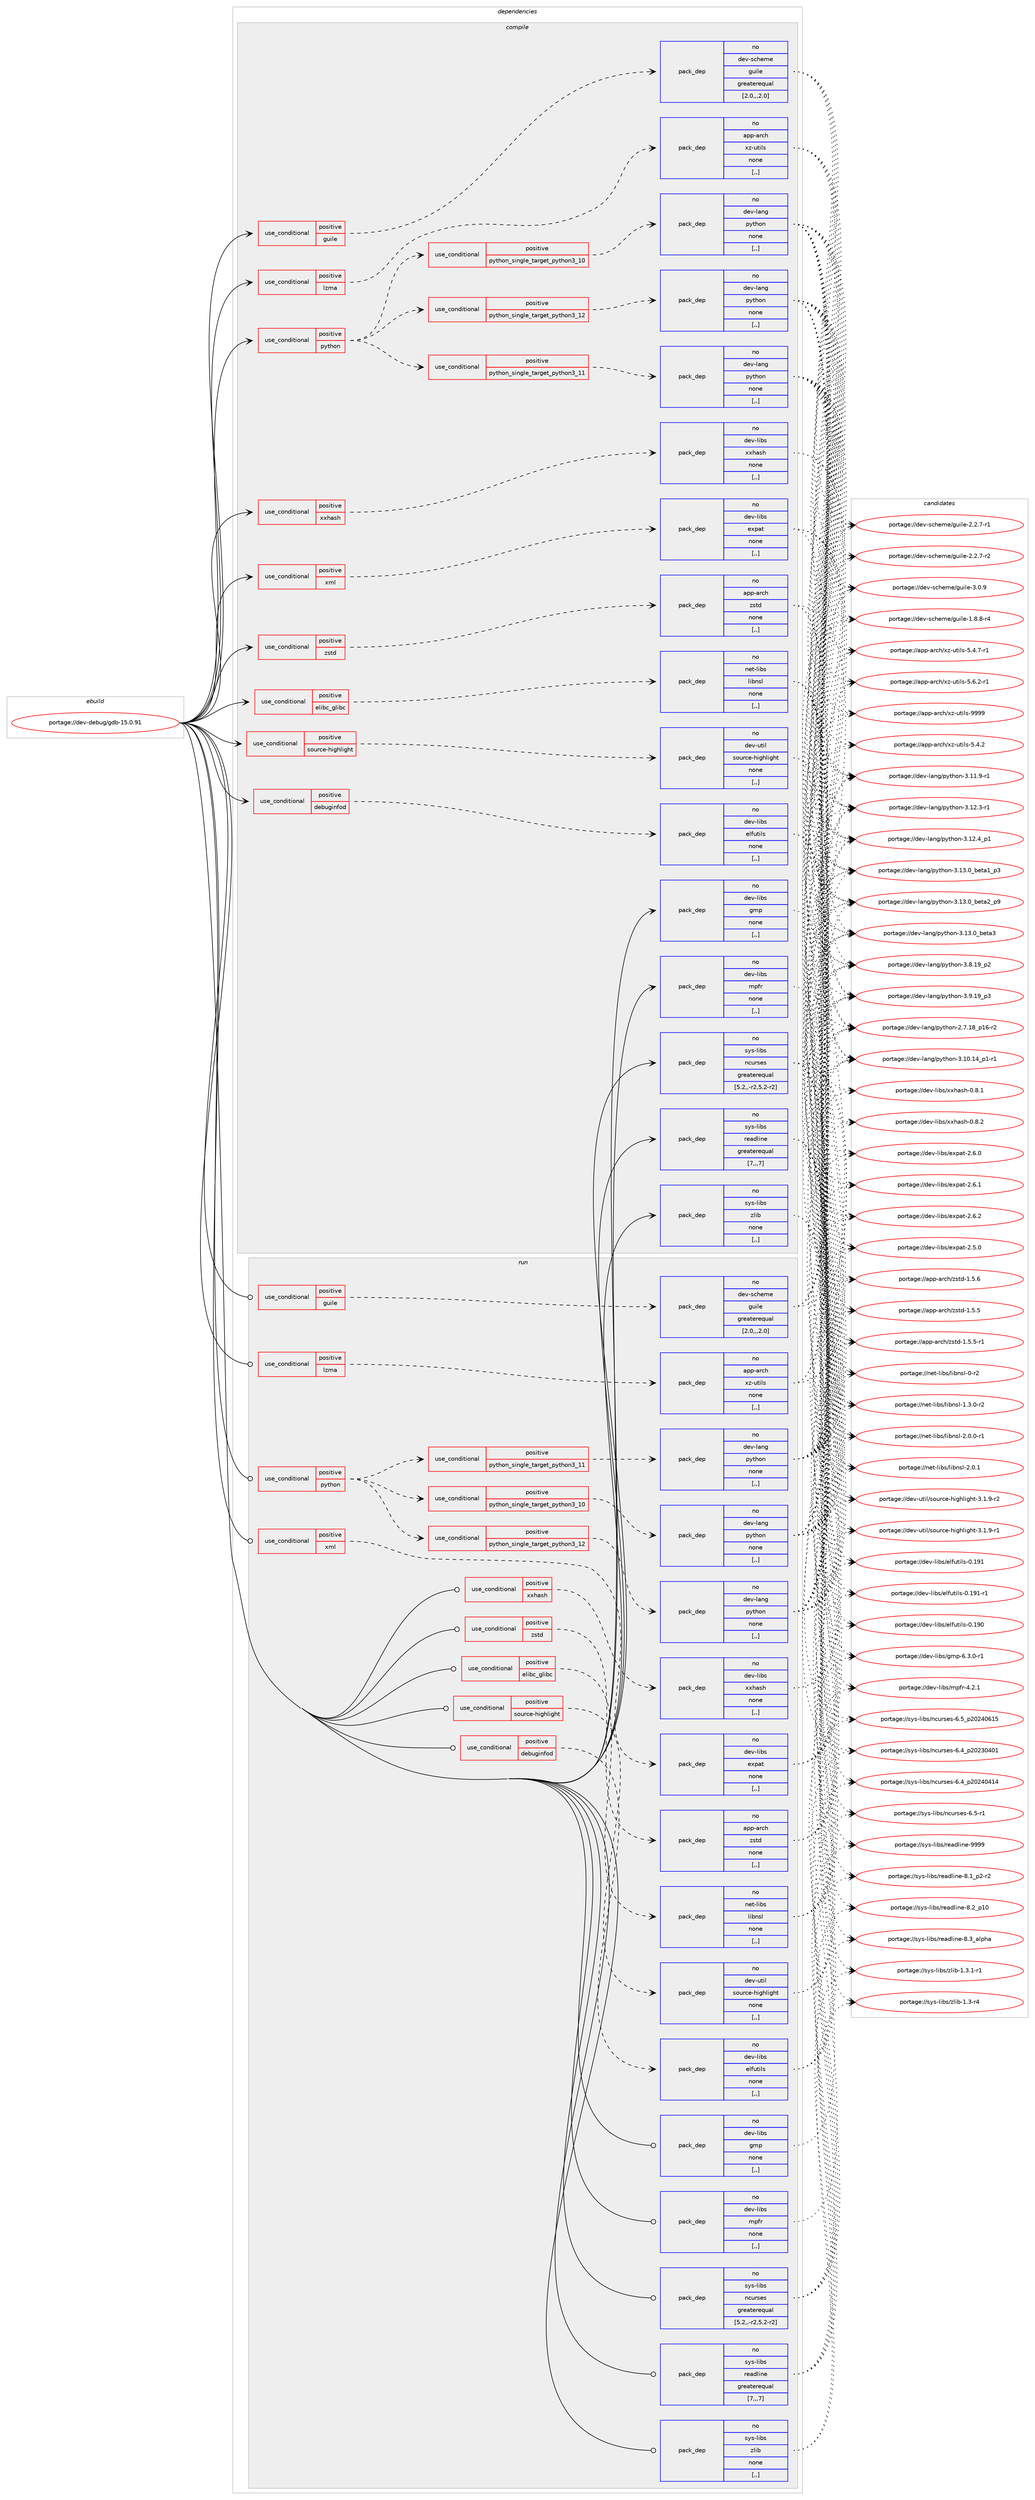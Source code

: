 digraph prolog {

# *************
# Graph options
# *************

newrank=true;
concentrate=true;
compound=true;
graph [rankdir=LR,fontname=Helvetica,fontsize=10,ranksep=1.5];#, ranksep=2.5, nodesep=0.2];
edge  [arrowhead=vee];
node  [fontname=Helvetica,fontsize=10];

# **********
# The ebuild
# **********

subgraph cluster_leftcol {
color=gray;
label=<<i>ebuild</i>>;
id [label="portage://dev-debug/gdb-15.0.91", color=red, width=4, href="../dev-debug/gdb-15.0.91.svg"];
}

# ****************
# The dependencies
# ****************

subgraph cluster_midcol {
color=gray;
label=<<i>dependencies</i>>;
subgraph cluster_compile {
fillcolor="#eeeeee";
style=filled;
label=<<i>compile</i>>;
subgraph cond18471 {
dependency69882 [label=<<TABLE BORDER="0" CELLBORDER="1" CELLSPACING="0" CELLPADDING="4"><TR><TD ROWSPAN="3" CELLPADDING="10">use_conditional</TD></TR><TR><TD>positive</TD></TR><TR><TD>debuginfod</TD></TR></TABLE>>, shape=none, color=red];
subgraph pack50492 {
dependency69883 [label=<<TABLE BORDER="0" CELLBORDER="1" CELLSPACING="0" CELLPADDING="4" WIDTH="220"><TR><TD ROWSPAN="6" CELLPADDING="30">pack_dep</TD></TR><TR><TD WIDTH="110">no</TD></TR><TR><TD>dev-libs</TD></TR><TR><TD>elfutils</TD></TR><TR><TD>none</TD></TR><TR><TD>[,,]</TD></TR></TABLE>>, shape=none, color=blue];
}
dependency69882:e -> dependency69883:w [weight=20,style="dashed",arrowhead="vee"];
}
id:e -> dependency69882:w [weight=20,style="solid",arrowhead="vee"];
subgraph cond18472 {
dependency69884 [label=<<TABLE BORDER="0" CELLBORDER="1" CELLSPACING="0" CELLPADDING="4"><TR><TD ROWSPAN="3" CELLPADDING="10">use_conditional</TD></TR><TR><TD>positive</TD></TR><TR><TD>elibc_glibc</TD></TR></TABLE>>, shape=none, color=red];
subgraph pack50493 {
dependency69885 [label=<<TABLE BORDER="0" CELLBORDER="1" CELLSPACING="0" CELLPADDING="4" WIDTH="220"><TR><TD ROWSPAN="6" CELLPADDING="30">pack_dep</TD></TR><TR><TD WIDTH="110">no</TD></TR><TR><TD>net-libs</TD></TR><TR><TD>libnsl</TD></TR><TR><TD>none</TD></TR><TR><TD>[,,]</TD></TR></TABLE>>, shape=none, color=blue];
}
dependency69884:e -> dependency69885:w [weight=20,style="dashed",arrowhead="vee"];
}
id:e -> dependency69884:w [weight=20,style="solid",arrowhead="vee"];
subgraph cond18473 {
dependency69886 [label=<<TABLE BORDER="0" CELLBORDER="1" CELLSPACING="0" CELLPADDING="4"><TR><TD ROWSPAN="3" CELLPADDING="10">use_conditional</TD></TR><TR><TD>positive</TD></TR><TR><TD>guile</TD></TR></TABLE>>, shape=none, color=red];
subgraph pack50494 {
dependency69887 [label=<<TABLE BORDER="0" CELLBORDER="1" CELLSPACING="0" CELLPADDING="4" WIDTH="220"><TR><TD ROWSPAN="6" CELLPADDING="30">pack_dep</TD></TR><TR><TD WIDTH="110">no</TD></TR><TR><TD>dev-scheme</TD></TR><TR><TD>guile</TD></TR><TR><TD>greaterequal</TD></TR><TR><TD>[2.0,,,2.0]</TD></TR></TABLE>>, shape=none, color=blue];
}
dependency69886:e -> dependency69887:w [weight=20,style="dashed",arrowhead="vee"];
}
id:e -> dependency69886:w [weight=20,style="solid",arrowhead="vee"];
subgraph cond18474 {
dependency69888 [label=<<TABLE BORDER="0" CELLBORDER="1" CELLSPACING="0" CELLPADDING="4"><TR><TD ROWSPAN="3" CELLPADDING="10">use_conditional</TD></TR><TR><TD>positive</TD></TR><TR><TD>lzma</TD></TR></TABLE>>, shape=none, color=red];
subgraph pack50495 {
dependency69889 [label=<<TABLE BORDER="0" CELLBORDER="1" CELLSPACING="0" CELLPADDING="4" WIDTH="220"><TR><TD ROWSPAN="6" CELLPADDING="30">pack_dep</TD></TR><TR><TD WIDTH="110">no</TD></TR><TR><TD>app-arch</TD></TR><TR><TD>xz-utils</TD></TR><TR><TD>none</TD></TR><TR><TD>[,,]</TD></TR></TABLE>>, shape=none, color=blue];
}
dependency69888:e -> dependency69889:w [weight=20,style="dashed",arrowhead="vee"];
}
id:e -> dependency69888:w [weight=20,style="solid",arrowhead="vee"];
subgraph cond18475 {
dependency69890 [label=<<TABLE BORDER="0" CELLBORDER="1" CELLSPACING="0" CELLPADDING="4"><TR><TD ROWSPAN="3" CELLPADDING="10">use_conditional</TD></TR><TR><TD>positive</TD></TR><TR><TD>python</TD></TR></TABLE>>, shape=none, color=red];
subgraph cond18476 {
dependency69891 [label=<<TABLE BORDER="0" CELLBORDER="1" CELLSPACING="0" CELLPADDING="4"><TR><TD ROWSPAN="3" CELLPADDING="10">use_conditional</TD></TR><TR><TD>positive</TD></TR><TR><TD>python_single_target_python3_10</TD></TR></TABLE>>, shape=none, color=red];
subgraph pack50496 {
dependency69892 [label=<<TABLE BORDER="0" CELLBORDER="1" CELLSPACING="0" CELLPADDING="4" WIDTH="220"><TR><TD ROWSPAN="6" CELLPADDING="30">pack_dep</TD></TR><TR><TD WIDTH="110">no</TD></TR><TR><TD>dev-lang</TD></TR><TR><TD>python</TD></TR><TR><TD>none</TD></TR><TR><TD>[,,]</TD></TR></TABLE>>, shape=none, color=blue];
}
dependency69891:e -> dependency69892:w [weight=20,style="dashed",arrowhead="vee"];
}
dependency69890:e -> dependency69891:w [weight=20,style="dashed",arrowhead="vee"];
subgraph cond18477 {
dependency69893 [label=<<TABLE BORDER="0" CELLBORDER="1" CELLSPACING="0" CELLPADDING="4"><TR><TD ROWSPAN="3" CELLPADDING="10">use_conditional</TD></TR><TR><TD>positive</TD></TR><TR><TD>python_single_target_python3_11</TD></TR></TABLE>>, shape=none, color=red];
subgraph pack50497 {
dependency69894 [label=<<TABLE BORDER="0" CELLBORDER="1" CELLSPACING="0" CELLPADDING="4" WIDTH="220"><TR><TD ROWSPAN="6" CELLPADDING="30">pack_dep</TD></TR><TR><TD WIDTH="110">no</TD></TR><TR><TD>dev-lang</TD></TR><TR><TD>python</TD></TR><TR><TD>none</TD></TR><TR><TD>[,,]</TD></TR></TABLE>>, shape=none, color=blue];
}
dependency69893:e -> dependency69894:w [weight=20,style="dashed",arrowhead="vee"];
}
dependency69890:e -> dependency69893:w [weight=20,style="dashed",arrowhead="vee"];
subgraph cond18478 {
dependency69895 [label=<<TABLE BORDER="0" CELLBORDER="1" CELLSPACING="0" CELLPADDING="4"><TR><TD ROWSPAN="3" CELLPADDING="10">use_conditional</TD></TR><TR><TD>positive</TD></TR><TR><TD>python_single_target_python3_12</TD></TR></TABLE>>, shape=none, color=red];
subgraph pack50498 {
dependency69896 [label=<<TABLE BORDER="0" CELLBORDER="1" CELLSPACING="0" CELLPADDING="4" WIDTH="220"><TR><TD ROWSPAN="6" CELLPADDING="30">pack_dep</TD></TR><TR><TD WIDTH="110">no</TD></TR><TR><TD>dev-lang</TD></TR><TR><TD>python</TD></TR><TR><TD>none</TD></TR><TR><TD>[,,]</TD></TR></TABLE>>, shape=none, color=blue];
}
dependency69895:e -> dependency69896:w [weight=20,style="dashed",arrowhead="vee"];
}
dependency69890:e -> dependency69895:w [weight=20,style="dashed",arrowhead="vee"];
}
id:e -> dependency69890:w [weight=20,style="solid",arrowhead="vee"];
subgraph cond18479 {
dependency69897 [label=<<TABLE BORDER="0" CELLBORDER="1" CELLSPACING="0" CELLPADDING="4"><TR><TD ROWSPAN="3" CELLPADDING="10">use_conditional</TD></TR><TR><TD>positive</TD></TR><TR><TD>source-highlight</TD></TR></TABLE>>, shape=none, color=red];
subgraph pack50499 {
dependency69898 [label=<<TABLE BORDER="0" CELLBORDER="1" CELLSPACING="0" CELLPADDING="4" WIDTH="220"><TR><TD ROWSPAN="6" CELLPADDING="30">pack_dep</TD></TR><TR><TD WIDTH="110">no</TD></TR><TR><TD>dev-util</TD></TR><TR><TD>source-highlight</TD></TR><TR><TD>none</TD></TR><TR><TD>[,,]</TD></TR></TABLE>>, shape=none, color=blue];
}
dependency69897:e -> dependency69898:w [weight=20,style="dashed",arrowhead="vee"];
}
id:e -> dependency69897:w [weight=20,style="solid",arrowhead="vee"];
subgraph cond18480 {
dependency69899 [label=<<TABLE BORDER="0" CELLBORDER="1" CELLSPACING="0" CELLPADDING="4"><TR><TD ROWSPAN="3" CELLPADDING="10">use_conditional</TD></TR><TR><TD>positive</TD></TR><TR><TD>xml</TD></TR></TABLE>>, shape=none, color=red];
subgraph pack50500 {
dependency69900 [label=<<TABLE BORDER="0" CELLBORDER="1" CELLSPACING="0" CELLPADDING="4" WIDTH="220"><TR><TD ROWSPAN="6" CELLPADDING="30">pack_dep</TD></TR><TR><TD WIDTH="110">no</TD></TR><TR><TD>dev-libs</TD></TR><TR><TD>expat</TD></TR><TR><TD>none</TD></TR><TR><TD>[,,]</TD></TR></TABLE>>, shape=none, color=blue];
}
dependency69899:e -> dependency69900:w [weight=20,style="dashed",arrowhead="vee"];
}
id:e -> dependency69899:w [weight=20,style="solid",arrowhead="vee"];
subgraph cond18481 {
dependency69901 [label=<<TABLE BORDER="0" CELLBORDER="1" CELLSPACING="0" CELLPADDING="4"><TR><TD ROWSPAN="3" CELLPADDING="10">use_conditional</TD></TR><TR><TD>positive</TD></TR><TR><TD>xxhash</TD></TR></TABLE>>, shape=none, color=red];
subgraph pack50501 {
dependency69902 [label=<<TABLE BORDER="0" CELLBORDER="1" CELLSPACING="0" CELLPADDING="4" WIDTH="220"><TR><TD ROWSPAN="6" CELLPADDING="30">pack_dep</TD></TR><TR><TD WIDTH="110">no</TD></TR><TR><TD>dev-libs</TD></TR><TR><TD>xxhash</TD></TR><TR><TD>none</TD></TR><TR><TD>[,,]</TD></TR></TABLE>>, shape=none, color=blue];
}
dependency69901:e -> dependency69902:w [weight=20,style="dashed",arrowhead="vee"];
}
id:e -> dependency69901:w [weight=20,style="solid",arrowhead="vee"];
subgraph cond18482 {
dependency69903 [label=<<TABLE BORDER="0" CELLBORDER="1" CELLSPACING="0" CELLPADDING="4"><TR><TD ROWSPAN="3" CELLPADDING="10">use_conditional</TD></TR><TR><TD>positive</TD></TR><TR><TD>zstd</TD></TR></TABLE>>, shape=none, color=red];
subgraph pack50502 {
dependency69904 [label=<<TABLE BORDER="0" CELLBORDER="1" CELLSPACING="0" CELLPADDING="4" WIDTH="220"><TR><TD ROWSPAN="6" CELLPADDING="30">pack_dep</TD></TR><TR><TD WIDTH="110">no</TD></TR><TR><TD>app-arch</TD></TR><TR><TD>zstd</TD></TR><TR><TD>none</TD></TR><TR><TD>[,,]</TD></TR></TABLE>>, shape=none, color=blue];
}
dependency69903:e -> dependency69904:w [weight=20,style="dashed",arrowhead="vee"];
}
id:e -> dependency69903:w [weight=20,style="solid",arrowhead="vee"];
subgraph pack50503 {
dependency69905 [label=<<TABLE BORDER="0" CELLBORDER="1" CELLSPACING="0" CELLPADDING="4" WIDTH="220"><TR><TD ROWSPAN="6" CELLPADDING="30">pack_dep</TD></TR><TR><TD WIDTH="110">no</TD></TR><TR><TD>dev-libs</TD></TR><TR><TD>gmp</TD></TR><TR><TD>none</TD></TR><TR><TD>[,,]</TD></TR></TABLE>>, shape=none, color=blue];
}
id:e -> dependency69905:w [weight=20,style="solid",arrowhead="vee"];
subgraph pack50504 {
dependency69906 [label=<<TABLE BORDER="0" CELLBORDER="1" CELLSPACING="0" CELLPADDING="4" WIDTH="220"><TR><TD ROWSPAN="6" CELLPADDING="30">pack_dep</TD></TR><TR><TD WIDTH="110">no</TD></TR><TR><TD>dev-libs</TD></TR><TR><TD>mpfr</TD></TR><TR><TD>none</TD></TR><TR><TD>[,,]</TD></TR></TABLE>>, shape=none, color=blue];
}
id:e -> dependency69906:w [weight=20,style="solid",arrowhead="vee"];
subgraph pack50505 {
dependency69907 [label=<<TABLE BORDER="0" CELLBORDER="1" CELLSPACING="0" CELLPADDING="4" WIDTH="220"><TR><TD ROWSPAN="6" CELLPADDING="30">pack_dep</TD></TR><TR><TD WIDTH="110">no</TD></TR><TR><TD>sys-libs</TD></TR><TR><TD>ncurses</TD></TR><TR><TD>greaterequal</TD></TR><TR><TD>[5.2,,-r2,5.2-r2]</TD></TR></TABLE>>, shape=none, color=blue];
}
id:e -> dependency69907:w [weight=20,style="solid",arrowhead="vee"];
subgraph pack50506 {
dependency69908 [label=<<TABLE BORDER="0" CELLBORDER="1" CELLSPACING="0" CELLPADDING="4" WIDTH="220"><TR><TD ROWSPAN="6" CELLPADDING="30">pack_dep</TD></TR><TR><TD WIDTH="110">no</TD></TR><TR><TD>sys-libs</TD></TR><TR><TD>readline</TD></TR><TR><TD>greaterequal</TD></TR><TR><TD>[7,,,7]</TD></TR></TABLE>>, shape=none, color=blue];
}
id:e -> dependency69908:w [weight=20,style="solid",arrowhead="vee"];
subgraph pack50507 {
dependency69909 [label=<<TABLE BORDER="0" CELLBORDER="1" CELLSPACING="0" CELLPADDING="4" WIDTH="220"><TR><TD ROWSPAN="6" CELLPADDING="30">pack_dep</TD></TR><TR><TD WIDTH="110">no</TD></TR><TR><TD>sys-libs</TD></TR><TR><TD>zlib</TD></TR><TR><TD>none</TD></TR><TR><TD>[,,]</TD></TR></TABLE>>, shape=none, color=blue];
}
id:e -> dependency69909:w [weight=20,style="solid",arrowhead="vee"];
}
subgraph cluster_compileandrun {
fillcolor="#eeeeee";
style=filled;
label=<<i>compile and run</i>>;
}
subgraph cluster_run {
fillcolor="#eeeeee";
style=filled;
label=<<i>run</i>>;
subgraph cond18483 {
dependency69910 [label=<<TABLE BORDER="0" CELLBORDER="1" CELLSPACING="0" CELLPADDING="4"><TR><TD ROWSPAN="3" CELLPADDING="10">use_conditional</TD></TR><TR><TD>positive</TD></TR><TR><TD>debuginfod</TD></TR></TABLE>>, shape=none, color=red];
subgraph pack50508 {
dependency69911 [label=<<TABLE BORDER="0" CELLBORDER="1" CELLSPACING="0" CELLPADDING="4" WIDTH="220"><TR><TD ROWSPAN="6" CELLPADDING="30">pack_dep</TD></TR><TR><TD WIDTH="110">no</TD></TR><TR><TD>dev-libs</TD></TR><TR><TD>elfutils</TD></TR><TR><TD>none</TD></TR><TR><TD>[,,]</TD></TR></TABLE>>, shape=none, color=blue];
}
dependency69910:e -> dependency69911:w [weight=20,style="dashed",arrowhead="vee"];
}
id:e -> dependency69910:w [weight=20,style="solid",arrowhead="odot"];
subgraph cond18484 {
dependency69912 [label=<<TABLE BORDER="0" CELLBORDER="1" CELLSPACING="0" CELLPADDING="4"><TR><TD ROWSPAN="3" CELLPADDING="10">use_conditional</TD></TR><TR><TD>positive</TD></TR><TR><TD>elibc_glibc</TD></TR></TABLE>>, shape=none, color=red];
subgraph pack50509 {
dependency69913 [label=<<TABLE BORDER="0" CELLBORDER="1" CELLSPACING="0" CELLPADDING="4" WIDTH="220"><TR><TD ROWSPAN="6" CELLPADDING="30">pack_dep</TD></TR><TR><TD WIDTH="110">no</TD></TR><TR><TD>net-libs</TD></TR><TR><TD>libnsl</TD></TR><TR><TD>none</TD></TR><TR><TD>[,,]</TD></TR></TABLE>>, shape=none, color=blue];
}
dependency69912:e -> dependency69913:w [weight=20,style="dashed",arrowhead="vee"];
}
id:e -> dependency69912:w [weight=20,style="solid",arrowhead="odot"];
subgraph cond18485 {
dependency69914 [label=<<TABLE BORDER="0" CELLBORDER="1" CELLSPACING="0" CELLPADDING="4"><TR><TD ROWSPAN="3" CELLPADDING="10">use_conditional</TD></TR><TR><TD>positive</TD></TR><TR><TD>guile</TD></TR></TABLE>>, shape=none, color=red];
subgraph pack50510 {
dependency69915 [label=<<TABLE BORDER="0" CELLBORDER="1" CELLSPACING="0" CELLPADDING="4" WIDTH="220"><TR><TD ROWSPAN="6" CELLPADDING="30">pack_dep</TD></TR><TR><TD WIDTH="110">no</TD></TR><TR><TD>dev-scheme</TD></TR><TR><TD>guile</TD></TR><TR><TD>greaterequal</TD></TR><TR><TD>[2.0,,,2.0]</TD></TR></TABLE>>, shape=none, color=blue];
}
dependency69914:e -> dependency69915:w [weight=20,style="dashed",arrowhead="vee"];
}
id:e -> dependency69914:w [weight=20,style="solid",arrowhead="odot"];
subgraph cond18486 {
dependency69916 [label=<<TABLE BORDER="0" CELLBORDER="1" CELLSPACING="0" CELLPADDING="4"><TR><TD ROWSPAN="3" CELLPADDING="10">use_conditional</TD></TR><TR><TD>positive</TD></TR><TR><TD>lzma</TD></TR></TABLE>>, shape=none, color=red];
subgraph pack50511 {
dependency69917 [label=<<TABLE BORDER="0" CELLBORDER="1" CELLSPACING="0" CELLPADDING="4" WIDTH="220"><TR><TD ROWSPAN="6" CELLPADDING="30">pack_dep</TD></TR><TR><TD WIDTH="110">no</TD></TR><TR><TD>app-arch</TD></TR><TR><TD>xz-utils</TD></TR><TR><TD>none</TD></TR><TR><TD>[,,]</TD></TR></TABLE>>, shape=none, color=blue];
}
dependency69916:e -> dependency69917:w [weight=20,style="dashed",arrowhead="vee"];
}
id:e -> dependency69916:w [weight=20,style="solid",arrowhead="odot"];
subgraph cond18487 {
dependency69918 [label=<<TABLE BORDER="0" CELLBORDER="1" CELLSPACING="0" CELLPADDING="4"><TR><TD ROWSPAN="3" CELLPADDING="10">use_conditional</TD></TR><TR><TD>positive</TD></TR><TR><TD>python</TD></TR></TABLE>>, shape=none, color=red];
subgraph cond18488 {
dependency69919 [label=<<TABLE BORDER="0" CELLBORDER="1" CELLSPACING="0" CELLPADDING="4"><TR><TD ROWSPAN="3" CELLPADDING="10">use_conditional</TD></TR><TR><TD>positive</TD></TR><TR><TD>python_single_target_python3_10</TD></TR></TABLE>>, shape=none, color=red];
subgraph pack50512 {
dependency69920 [label=<<TABLE BORDER="0" CELLBORDER="1" CELLSPACING="0" CELLPADDING="4" WIDTH="220"><TR><TD ROWSPAN="6" CELLPADDING="30">pack_dep</TD></TR><TR><TD WIDTH="110">no</TD></TR><TR><TD>dev-lang</TD></TR><TR><TD>python</TD></TR><TR><TD>none</TD></TR><TR><TD>[,,]</TD></TR></TABLE>>, shape=none, color=blue];
}
dependency69919:e -> dependency69920:w [weight=20,style="dashed",arrowhead="vee"];
}
dependency69918:e -> dependency69919:w [weight=20,style="dashed",arrowhead="vee"];
subgraph cond18489 {
dependency69921 [label=<<TABLE BORDER="0" CELLBORDER="1" CELLSPACING="0" CELLPADDING="4"><TR><TD ROWSPAN="3" CELLPADDING="10">use_conditional</TD></TR><TR><TD>positive</TD></TR><TR><TD>python_single_target_python3_11</TD></TR></TABLE>>, shape=none, color=red];
subgraph pack50513 {
dependency69922 [label=<<TABLE BORDER="0" CELLBORDER="1" CELLSPACING="0" CELLPADDING="4" WIDTH="220"><TR><TD ROWSPAN="6" CELLPADDING="30">pack_dep</TD></TR><TR><TD WIDTH="110">no</TD></TR><TR><TD>dev-lang</TD></TR><TR><TD>python</TD></TR><TR><TD>none</TD></TR><TR><TD>[,,]</TD></TR></TABLE>>, shape=none, color=blue];
}
dependency69921:e -> dependency69922:w [weight=20,style="dashed",arrowhead="vee"];
}
dependency69918:e -> dependency69921:w [weight=20,style="dashed",arrowhead="vee"];
subgraph cond18490 {
dependency69923 [label=<<TABLE BORDER="0" CELLBORDER="1" CELLSPACING="0" CELLPADDING="4"><TR><TD ROWSPAN="3" CELLPADDING="10">use_conditional</TD></TR><TR><TD>positive</TD></TR><TR><TD>python_single_target_python3_12</TD></TR></TABLE>>, shape=none, color=red];
subgraph pack50514 {
dependency69924 [label=<<TABLE BORDER="0" CELLBORDER="1" CELLSPACING="0" CELLPADDING="4" WIDTH="220"><TR><TD ROWSPAN="6" CELLPADDING="30">pack_dep</TD></TR><TR><TD WIDTH="110">no</TD></TR><TR><TD>dev-lang</TD></TR><TR><TD>python</TD></TR><TR><TD>none</TD></TR><TR><TD>[,,]</TD></TR></TABLE>>, shape=none, color=blue];
}
dependency69923:e -> dependency69924:w [weight=20,style="dashed",arrowhead="vee"];
}
dependency69918:e -> dependency69923:w [weight=20,style="dashed",arrowhead="vee"];
}
id:e -> dependency69918:w [weight=20,style="solid",arrowhead="odot"];
subgraph cond18491 {
dependency69925 [label=<<TABLE BORDER="0" CELLBORDER="1" CELLSPACING="0" CELLPADDING="4"><TR><TD ROWSPAN="3" CELLPADDING="10">use_conditional</TD></TR><TR><TD>positive</TD></TR><TR><TD>source-highlight</TD></TR></TABLE>>, shape=none, color=red];
subgraph pack50515 {
dependency69926 [label=<<TABLE BORDER="0" CELLBORDER="1" CELLSPACING="0" CELLPADDING="4" WIDTH="220"><TR><TD ROWSPAN="6" CELLPADDING="30">pack_dep</TD></TR><TR><TD WIDTH="110">no</TD></TR><TR><TD>dev-util</TD></TR><TR><TD>source-highlight</TD></TR><TR><TD>none</TD></TR><TR><TD>[,,]</TD></TR></TABLE>>, shape=none, color=blue];
}
dependency69925:e -> dependency69926:w [weight=20,style="dashed",arrowhead="vee"];
}
id:e -> dependency69925:w [weight=20,style="solid",arrowhead="odot"];
subgraph cond18492 {
dependency69927 [label=<<TABLE BORDER="0" CELLBORDER="1" CELLSPACING="0" CELLPADDING="4"><TR><TD ROWSPAN="3" CELLPADDING="10">use_conditional</TD></TR><TR><TD>positive</TD></TR><TR><TD>xml</TD></TR></TABLE>>, shape=none, color=red];
subgraph pack50516 {
dependency69928 [label=<<TABLE BORDER="0" CELLBORDER="1" CELLSPACING="0" CELLPADDING="4" WIDTH="220"><TR><TD ROWSPAN="6" CELLPADDING="30">pack_dep</TD></TR><TR><TD WIDTH="110">no</TD></TR><TR><TD>dev-libs</TD></TR><TR><TD>expat</TD></TR><TR><TD>none</TD></TR><TR><TD>[,,]</TD></TR></TABLE>>, shape=none, color=blue];
}
dependency69927:e -> dependency69928:w [weight=20,style="dashed",arrowhead="vee"];
}
id:e -> dependency69927:w [weight=20,style="solid",arrowhead="odot"];
subgraph cond18493 {
dependency69929 [label=<<TABLE BORDER="0" CELLBORDER="1" CELLSPACING="0" CELLPADDING="4"><TR><TD ROWSPAN="3" CELLPADDING="10">use_conditional</TD></TR><TR><TD>positive</TD></TR><TR><TD>xxhash</TD></TR></TABLE>>, shape=none, color=red];
subgraph pack50517 {
dependency69930 [label=<<TABLE BORDER="0" CELLBORDER="1" CELLSPACING="0" CELLPADDING="4" WIDTH="220"><TR><TD ROWSPAN="6" CELLPADDING="30">pack_dep</TD></TR><TR><TD WIDTH="110">no</TD></TR><TR><TD>dev-libs</TD></TR><TR><TD>xxhash</TD></TR><TR><TD>none</TD></TR><TR><TD>[,,]</TD></TR></TABLE>>, shape=none, color=blue];
}
dependency69929:e -> dependency69930:w [weight=20,style="dashed",arrowhead="vee"];
}
id:e -> dependency69929:w [weight=20,style="solid",arrowhead="odot"];
subgraph cond18494 {
dependency69931 [label=<<TABLE BORDER="0" CELLBORDER="1" CELLSPACING="0" CELLPADDING="4"><TR><TD ROWSPAN="3" CELLPADDING="10">use_conditional</TD></TR><TR><TD>positive</TD></TR><TR><TD>zstd</TD></TR></TABLE>>, shape=none, color=red];
subgraph pack50518 {
dependency69932 [label=<<TABLE BORDER="0" CELLBORDER="1" CELLSPACING="0" CELLPADDING="4" WIDTH="220"><TR><TD ROWSPAN="6" CELLPADDING="30">pack_dep</TD></TR><TR><TD WIDTH="110">no</TD></TR><TR><TD>app-arch</TD></TR><TR><TD>zstd</TD></TR><TR><TD>none</TD></TR><TR><TD>[,,]</TD></TR></TABLE>>, shape=none, color=blue];
}
dependency69931:e -> dependency69932:w [weight=20,style="dashed",arrowhead="vee"];
}
id:e -> dependency69931:w [weight=20,style="solid",arrowhead="odot"];
subgraph pack50519 {
dependency69933 [label=<<TABLE BORDER="0" CELLBORDER="1" CELLSPACING="0" CELLPADDING="4" WIDTH="220"><TR><TD ROWSPAN="6" CELLPADDING="30">pack_dep</TD></TR><TR><TD WIDTH="110">no</TD></TR><TR><TD>dev-libs</TD></TR><TR><TD>gmp</TD></TR><TR><TD>none</TD></TR><TR><TD>[,,]</TD></TR></TABLE>>, shape=none, color=blue];
}
id:e -> dependency69933:w [weight=20,style="solid",arrowhead="odot"];
subgraph pack50520 {
dependency69934 [label=<<TABLE BORDER="0" CELLBORDER="1" CELLSPACING="0" CELLPADDING="4" WIDTH="220"><TR><TD ROWSPAN="6" CELLPADDING="30">pack_dep</TD></TR><TR><TD WIDTH="110">no</TD></TR><TR><TD>dev-libs</TD></TR><TR><TD>mpfr</TD></TR><TR><TD>none</TD></TR><TR><TD>[,,]</TD></TR></TABLE>>, shape=none, color=blue];
}
id:e -> dependency69934:w [weight=20,style="solid",arrowhead="odot"];
subgraph pack50521 {
dependency69935 [label=<<TABLE BORDER="0" CELLBORDER="1" CELLSPACING="0" CELLPADDING="4" WIDTH="220"><TR><TD ROWSPAN="6" CELLPADDING="30">pack_dep</TD></TR><TR><TD WIDTH="110">no</TD></TR><TR><TD>sys-libs</TD></TR><TR><TD>ncurses</TD></TR><TR><TD>greaterequal</TD></TR><TR><TD>[5.2,,-r2,5.2-r2]</TD></TR></TABLE>>, shape=none, color=blue];
}
id:e -> dependency69935:w [weight=20,style="solid",arrowhead="odot"];
subgraph pack50522 {
dependency69936 [label=<<TABLE BORDER="0" CELLBORDER="1" CELLSPACING="0" CELLPADDING="4" WIDTH="220"><TR><TD ROWSPAN="6" CELLPADDING="30">pack_dep</TD></TR><TR><TD WIDTH="110">no</TD></TR><TR><TD>sys-libs</TD></TR><TR><TD>readline</TD></TR><TR><TD>greaterequal</TD></TR><TR><TD>[7,,,7]</TD></TR></TABLE>>, shape=none, color=blue];
}
id:e -> dependency69936:w [weight=20,style="solid",arrowhead="odot"];
subgraph pack50523 {
dependency69937 [label=<<TABLE BORDER="0" CELLBORDER="1" CELLSPACING="0" CELLPADDING="4" WIDTH="220"><TR><TD ROWSPAN="6" CELLPADDING="30">pack_dep</TD></TR><TR><TD WIDTH="110">no</TD></TR><TR><TD>sys-libs</TD></TR><TR><TD>zlib</TD></TR><TR><TD>none</TD></TR><TR><TD>[,,]</TD></TR></TABLE>>, shape=none, color=blue];
}
id:e -> dependency69937:w [weight=20,style="solid",arrowhead="odot"];
}
}

# **************
# The candidates
# **************

subgraph cluster_choices {
rank=same;
color=gray;
label=<<i>candidates</i>>;

subgraph choice50492 {
color=black;
nodesep=1;
choice100101118451081059811547101108102117116105108115454846495748 [label="portage://dev-libs/elfutils-0.190", color=red, width=4,href="../dev-libs/elfutils-0.190.svg"];
choice100101118451081059811547101108102117116105108115454846495749 [label="portage://dev-libs/elfutils-0.191", color=red, width=4,href="../dev-libs/elfutils-0.191.svg"];
choice1001011184510810598115471011081021171161051081154548464957494511449 [label="portage://dev-libs/elfutils-0.191-r1", color=red, width=4,href="../dev-libs/elfutils-0.191-r1.svg"];
dependency69883:e -> choice100101118451081059811547101108102117116105108115454846495748:w [style=dotted,weight="100"];
dependency69883:e -> choice100101118451081059811547101108102117116105108115454846495749:w [style=dotted,weight="100"];
dependency69883:e -> choice1001011184510810598115471011081021171161051081154548464957494511449:w [style=dotted,weight="100"];
}
subgraph choice50493 {
color=black;
nodesep=1;
choice1101011164510810598115471081059811011510845484511450 [label="portage://net-libs/libnsl-0-r2", color=red, width=4,href="../net-libs/libnsl-0-r2.svg"];
choice110101116451081059811547108105981101151084549465146484511450 [label="portage://net-libs/libnsl-1.3.0-r2", color=red, width=4,href="../net-libs/libnsl-1.3.0-r2.svg"];
choice110101116451081059811547108105981101151084550464846484511449 [label="portage://net-libs/libnsl-2.0.0-r1", color=red, width=4,href="../net-libs/libnsl-2.0.0-r1.svg"];
choice11010111645108105981154710810598110115108455046484649 [label="portage://net-libs/libnsl-2.0.1", color=red, width=4,href="../net-libs/libnsl-2.0.1.svg"];
dependency69885:e -> choice1101011164510810598115471081059811011510845484511450:w [style=dotted,weight="100"];
dependency69885:e -> choice110101116451081059811547108105981101151084549465146484511450:w [style=dotted,weight="100"];
dependency69885:e -> choice110101116451081059811547108105981101151084550464846484511449:w [style=dotted,weight="100"];
dependency69885:e -> choice11010111645108105981154710810598110115108455046484649:w [style=dotted,weight="100"];
}
subgraph choice50494 {
color=black;
nodesep=1;
choice1001011184511599104101109101471031171051081014549465646564511452 [label="portage://dev-scheme/guile-1.8.8-r4", color=red, width=4,href="../dev-scheme/guile-1.8.8-r4.svg"];
choice1001011184511599104101109101471031171051081014550465046554511449 [label="portage://dev-scheme/guile-2.2.7-r1", color=red, width=4,href="../dev-scheme/guile-2.2.7-r1.svg"];
choice1001011184511599104101109101471031171051081014550465046554511450 [label="portage://dev-scheme/guile-2.2.7-r2", color=red, width=4,href="../dev-scheme/guile-2.2.7-r2.svg"];
choice100101118451159910410110910147103117105108101455146484657 [label="portage://dev-scheme/guile-3.0.9", color=red, width=4,href="../dev-scheme/guile-3.0.9.svg"];
dependency69887:e -> choice1001011184511599104101109101471031171051081014549465646564511452:w [style=dotted,weight="100"];
dependency69887:e -> choice1001011184511599104101109101471031171051081014550465046554511449:w [style=dotted,weight="100"];
dependency69887:e -> choice1001011184511599104101109101471031171051081014550465046554511450:w [style=dotted,weight="100"];
dependency69887:e -> choice100101118451159910410110910147103117105108101455146484657:w [style=dotted,weight="100"];
}
subgraph choice50495 {
color=black;
nodesep=1;
choice971121124597114991044712012245117116105108115455346524650 [label="portage://app-arch/xz-utils-5.4.2", color=red, width=4,href="../app-arch/xz-utils-5.4.2.svg"];
choice9711211245971149910447120122451171161051081154553465246554511449 [label="portage://app-arch/xz-utils-5.4.7-r1", color=red, width=4,href="../app-arch/xz-utils-5.4.7-r1.svg"];
choice9711211245971149910447120122451171161051081154553465446504511449 [label="portage://app-arch/xz-utils-5.6.2-r1", color=red, width=4,href="../app-arch/xz-utils-5.6.2-r1.svg"];
choice9711211245971149910447120122451171161051081154557575757 [label="portage://app-arch/xz-utils-9999", color=red, width=4,href="../app-arch/xz-utils-9999.svg"];
dependency69889:e -> choice971121124597114991044712012245117116105108115455346524650:w [style=dotted,weight="100"];
dependency69889:e -> choice9711211245971149910447120122451171161051081154553465246554511449:w [style=dotted,weight="100"];
dependency69889:e -> choice9711211245971149910447120122451171161051081154553465446504511449:w [style=dotted,weight="100"];
dependency69889:e -> choice9711211245971149910447120122451171161051081154557575757:w [style=dotted,weight="100"];
}
subgraph choice50496 {
color=black;
nodesep=1;
choice100101118451089711010347112121116104111110455046554649569511249544511450 [label="portage://dev-lang/python-2.7.18_p16-r2", color=red, width=4,href="../dev-lang/python-2.7.18_p16-r2.svg"];
choice100101118451089711010347112121116104111110455146494846495295112494511449 [label="portage://dev-lang/python-3.10.14_p1-r1", color=red, width=4,href="../dev-lang/python-3.10.14_p1-r1.svg"];
choice100101118451089711010347112121116104111110455146494946574511449 [label="portage://dev-lang/python-3.11.9-r1", color=red, width=4,href="../dev-lang/python-3.11.9-r1.svg"];
choice100101118451089711010347112121116104111110455146495046514511449 [label="portage://dev-lang/python-3.12.3-r1", color=red, width=4,href="../dev-lang/python-3.12.3-r1.svg"];
choice100101118451089711010347112121116104111110455146495046529511249 [label="portage://dev-lang/python-3.12.4_p1", color=red, width=4,href="../dev-lang/python-3.12.4_p1.svg"];
choice10010111845108971101034711212111610411111045514649514648959810111697499511251 [label="portage://dev-lang/python-3.13.0_beta1_p3", color=red, width=4,href="../dev-lang/python-3.13.0_beta1_p3.svg"];
choice10010111845108971101034711212111610411111045514649514648959810111697509511257 [label="portage://dev-lang/python-3.13.0_beta2_p9", color=red, width=4,href="../dev-lang/python-3.13.0_beta2_p9.svg"];
choice1001011184510897110103471121211161041111104551464951464895981011169751 [label="portage://dev-lang/python-3.13.0_beta3", color=red, width=4,href="../dev-lang/python-3.13.0_beta3.svg"];
choice100101118451089711010347112121116104111110455146564649579511250 [label="portage://dev-lang/python-3.8.19_p2", color=red, width=4,href="../dev-lang/python-3.8.19_p2.svg"];
choice100101118451089711010347112121116104111110455146574649579511251 [label="portage://dev-lang/python-3.9.19_p3", color=red, width=4,href="../dev-lang/python-3.9.19_p3.svg"];
dependency69892:e -> choice100101118451089711010347112121116104111110455046554649569511249544511450:w [style=dotted,weight="100"];
dependency69892:e -> choice100101118451089711010347112121116104111110455146494846495295112494511449:w [style=dotted,weight="100"];
dependency69892:e -> choice100101118451089711010347112121116104111110455146494946574511449:w [style=dotted,weight="100"];
dependency69892:e -> choice100101118451089711010347112121116104111110455146495046514511449:w [style=dotted,weight="100"];
dependency69892:e -> choice100101118451089711010347112121116104111110455146495046529511249:w [style=dotted,weight="100"];
dependency69892:e -> choice10010111845108971101034711212111610411111045514649514648959810111697499511251:w [style=dotted,weight="100"];
dependency69892:e -> choice10010111845108971101034711212111610411111045514649514648959810111697509511257:w [style=dotted,weight="100"];
dependency69892:e -> choice1001011184510897110103471121211161041111104551464951464895981011169751:w [style=dotted,weight="100"];
dependency69892:e -> choice100101118451089711010347112121116104111110455146564649579511250:w [style=dotted,weight="100"];
dependency69892:e -> choice100101118451089711010347112121116104111110455146574649579511251:w [style=dotted,weight="100"];
}
subgraph choice50497 {
color=black;
nodesep=1;
choice100101118451089711010347112121116104111110455046554649569511249544511450 [label="portage://dev-lang/python-2.7.18_p16-r2", color=red, width=4,href="../dev-lang/python-2.7.18_p16-r2.svg"];
choice100101118451089711010347112121116104111110455146494846495295112494511449 [label="portage://dev-lang/python-3.10.14_p1-r1", color=red, width=4,href="../dev-lang/python-3.10.14_p1-r1.svg"];
choice100101118451089711010347112121116104111110455146494946574511449 [label="portage://dev-lang/python-3.11.9-r1", color=red, width=4,href="../dev-lang/python-3.11.9-r1.svg"];
choice100101118451089711010347112121116104111110455146495046514511449 [label="portage://dev-lang/python-3.12.3-r1", color=red, width=4,href="../dev-lang/python-3.12.3-r1.svg"];
choice100101118451089711010347112121116104111110455146495046529511249 [label="portage://dev-lang/python-3.12.4_p1", color=red, width=4,href="../dev-lang/python-3.12.4_p1.svg"];
choice10010111845108971101034711212111610411111045514649514648959810111697499511251 [label="portage://dev-lang/python-3.13.0_beta1_p3", color=red, width=4,href="../dev-lang/python-3.13.0_beta1_p3.svg"];
choice10010111845108971101034711212111610411111045514649514648959810111697509511257 [label="portage://dev-lang/python-3.13.0_beta2_p9", color=red, width=4,href="../dev-lang/python-3.13.0_beta2_p9.svg"];
choice1001011184510897110103471121211161041111104551464951464895981011169751 [label="portage://dev-lang/python-3.13.0_beta3", color=red, width=4,href="../dev-lang/python-3.13.0_beta3.svg"];
choice100101118451089711010347112121116104111110455146564649579511250 [label="portage://dev-lang/python-3.8.19_p2", color=red, width=4,href="../dev-lang/python-3.8.19_p2.svg"];
choice100101118451089711010347112121116104111110455146574649579511251 [label="portage://dev-lang/python-3.9.19_p3", color=red, width=4,href="../dev-lang/python-3.9.19_p3.svg"];
dependency69894:e -> choice100101118451089711010347112121116104111110455046554649569511249544511450:w [style=dotted,weight="100"];
dependency69894:e -> choice100101118451089711010347112121116104111110455146494846495295112494511449:w [style=dotted,weight="100"];
dependency69894:e -> choice100101118451089711010347112121116104111110455146494946574511449:w [style=dotted,weight="100"];
dependency69894:e -> choice100101118451089711010347112121116104111110455146495046514511449:w [style=dotted,weight="100"];
dependency69894:e -> choice100101118451089711010347112121116104111110455146495046529511249:w [style=dotted,weight="100"];
dependency69894:e -> choice10010111845108971101034711212111610411111045514649514648959810111697499511251:w [style=dotted,weight="100"];
dependency69894:e -> choice10010111845108971101034711212111610411111045514649514648959810111697509511257:w [style=dotted,weight="100"];
dependency69894:e -> choice1001011184510897110103471121211161041111104551464951464895981011169751:w [style=dotted,weight="100"];
dependency69894:e -> choice100101118451089711010347112121116104111110455146564649579511250:w [style=dotted,weight="100"];
dependency69894:e -> choice100101118451089711010347112121116104111110455146574649579511251:w [style=dotted,weight="100"];
}
subgraph choice50498 {
color=black;
nodesep=1;
choice100101118451089711010347112121116104111110455046554649569511249544511450 [label="portage://dev-lang/python-2.7.18_p16-r2", color=red, width=4,href="../dev-lang/python-2.7.18_p16-r2.svg"];
choice100101118451089711010347112121116104111110455146494846495295112494511449 [label="portage://dev-lang/python-3.10.14_p1-r1", color=red, width=4,href="../dev-lang/python-3.10.14_p1-r1.svg"];
choice100101118451089711010347112121116104111110455146494946574511449 [label="portage://dev-lang/python-3.11.9-r1", color=red, width=4,href="../dev-lang/python-3.11.9-r1.svg"];
choice100101118451089711010347112121116104111110455146495046514511449 [label="portage://dev-lang/python-3.12.3-r1", color=red, width=4,href="../dev-lang/python-3.12.3-r1.svg"];
choice100101118451089711010347112121116104111110455146495046529511249 [label="portage://dev-lang/python-3.12.4_p1", color=red, width=4,href="../dev-lang/python-3.12.4_p1.svg"];
choice10010111845108971101034711212111610411111045514649514648959810111697499511251 [label="portage://dev-lang/python-3.13.0_beta1_p3", color=red, width=4,href="../dev-lang/python-3.13.0_beta1_p3.svg"];
choice10010111845108971101034711212111610411111045514649514648959810111697509511257 [label="portage://dev-lang/python-3.13.0_beta2_p9", color=red, width=4,href="../dev-lang/python-3.13.0_beta2_p9.svg"];
choice1001011184510897110103471121211161041111104551464951464895981011169751 [label="portage://dev-lang/python-3.13.0_beta3", color=red, width=4,href="../dev-lang/python-3.13.0_beta3.svg"];
choice100101118451089711010347112121116104111110455146564649579511250 [label="portage://dev-lang/python-3.8.19_p2", color=red, width=4,href="../dev-lang/python-3.8.19_p2.svg"];
choice100101118451089711010347112121116104111110455146574649579511251 [label="portage://dev-lang/python-3.9.19_p3", color=red, width=4,href="../dev-lang/python-3.9.19_p3.svg"];
dependency69896:e -> choice100101118451089711010347112121116104111110455046554649569511249544511450:w [style=dotted,weight="100"];
dependency69896:e -> choice100101118451089711010347112121116104111110455146494846495295112494511449:w [style=dotted,weight="100"];
dependency69896:e -> choice100101118451089711010347112121116104111110455146494946574511449:w [style=dotted,weight="100"];
dependency69896:e -> choice100101118451089711010347112121116104111110455146495046514511449:w [style=dotted,weight="100"];
dependency69896:e -> choice100101118451089711010347112121116104111110455146495046529511249:w [style=dotted,weight="100"];
dependency69896:e -> choice10010111845108971101034711212111610411111045514649514648959810111697499511251:w [style=dotted,weight="100"];
dependency69896:e -> choice10010111845108971101034711212111610411111045514649514648959810111697509511257:w [style=dotted,weight="100"];
dependency69896:e -> choice1001011184510897110103471121211161041111104551464951464895981011169751:w [style=dotted,weight="100"];
dependency69896:e -> choice100101118451089711010347112121116104111110455146564649579511250:w [style=dotted,weight="100"];
dependency69896:e -> choice100101118451089711010347112121116104111110455146574649579511251:w [style=dotted,weight="100"];
}
subgraph choice50499 {
color=black;
nodesep=1;
choice100101118451171161051084711511111711499101451041051031041081051031041164551464946574511449 [label="portage://dev-util/source-highlight-3.1.9-r1", color=red, width=4,href="../dev-util/source-highlight-3.1.9-r1.svg"];
choice100101118451171161051084711511111711499101451041051031041081051031041164551464946574511450 [label="portage://dev-util/source-highlight-3.1.9-r2", color=red, width=4,href="../dev-util/source-highlight-3.1.9-r2.svg"];
dependency69898:e -> choice100101118451171161051084711511111711499101451041051031041081051031041164551464946574511449:w [style=dotted,weight="100"];
dependency69898:e -> choice100101118451171161051084711511111711499101451041051031041081051031041164551464946574511450:w [style=dotted,weight="100"];
}
subgraph choice50500 {
color=black;
nodesep=1;
choice10010111845108105981154710112011297116455046534648 [label="portage://dev-libs/expat-2.5.0", color=red, width=4,href="../dev-libs/expat-2.5.0.svg"];
choice10010111845108105981154710112011297116455046544648 [label="portage://dev-libs/expat-2.6.0", color=red, width=4,href="../dev-libs/expat-2.6.0.svg"];
choice10010111845108105981154710112011297116455046544649 [label="portage://dev-libs/expat-2.6.1", color=red, width=4,href="../dev-libs/expat-2.6.1.svg"];
choice10010111845108105981154710112011297116455046544650 [label="portage://dev-libs/expat-2.6.2", color=red, width=4,href="../dev-libs/expat-2.6.2.svg"];
dependency69900:e -> choice10010111845108105981154710112011297116455046534648:w [style=dotted,weight="100"];
dependency69900:e -> choice10010111845108105981154710112011297116455046544648:w [style=dotted,weight="100"];
dependency69900:e -> choice10010111845108105981154710112011297116455046544649:w [style=dotted,weight="100"];
dependency69900:e -> choice10010111845108105981154710112011297116455046544650:w [style=dotted,weight="100"];
}
subgraph choice50501 {
color=black;
nodesep=1;
choice10010111845108105981154712012010497115104454846564649 [label="portage://dev-libs/xxhash-0.8.1", color=red, width=4,href="../dev-libs/xxhash-0.8.1.svg"];
choice10010111845108105981154712012010497115104454846564650 [label="portage://dev-libs/xxhash-0.8.2", color=red, width=4,href="../dev-libs/xxhash-0.8.2.svg"];
dependency69902:e -> choice10010111845108105981154712012010497115104454846564649:w [style=dotted,weight="100"];
dependency69902:e -> choice10010111845108105981154712012010497115104454846564650:w [style=dotted,weight="100"];
}
subgraph choice50502 {
color=black;
nodesep=1;
choice9711211245971149910447122115116100454946534653 [label="portage://app-arch/zstd-1.5.5", color=red, width=4,href="../app-arch/zstd-1.5.5.svg"];
choice97112112459711499104471221151161004549465346534511449 [label="portage://app-arch/zstd-1.5.5-r1", color=red, width=4,href="../app-arch/zstd-1.5.5-r1.svg"];
choice9711211245971149910447122115116100454946534654 [label="portage://app-arch/zstd-1.5.6", color=red, width=4,href="../app-arch/zstd-1.5.6.svg"];
dependency69904:e -> choice9711211245971149910447122115116100454946534653:w [style=dotted,weight="100"];
dependency69904:e -> choice97112112459711499104471221151161004549465346534511449:w [style=dotted,weight="100"];
dependency69904:e -> choice9711211245971149910447122115116100454946534654:w [style=dotted,weight="100"];
}
subgraph choice50503 {
color=black;
nodesep=1;
choice1001011184510810598115471031091124554465146484511449 [label="portage://dev-libs/gmp-6.3.0-r1", color=red, width=4,href="../dev-libs/gmp-6.3.0-r1.svg"];
dependency69905:e -> choice1001011184510810598115471031091124554465146484511449:w [style=dotted,weight="100"];
}
subgraph choice50504 {
color=black;
nodesep=1;
choice100101118451081059811547109112102114455246504649 [label="portage://dev-libs/mpfr-4.2.1", color=red, width=4,href="../dev-libs/mpfr-4.2.1.svg"];
dependency69906:e -> choice100101118451081059811547109112102114455246504649:w [style=dotted,weight="100"];
}
subgraph choice50505 {
color=black;
nodesep=1;
choice1151211154510810598115471109911711411510111545544652951125048505148524849 [label="portage://sys-libs/ncurses-6.4_p20230401", color=red, width=4,href="../sys-libs/ncurses-6.4_p20230401.svg"];
choice1151211154510810598115471109911711411510111545544652951125048505248524952 [label="portage://sys-libs/ncurses-6.4_p20240414", color=red, width=4,href="../sys-libs/ncurses-6.4_p20240414.svg"];
choice11512111545108105981154711099117114115101115455446534511449 [label="portage://sys-libs/ncurses-6.5-r1", color=red, width=4,href="../sys-libs/ncurses-6.5-r1.svg"];
choice1151211154510810598115471109911711411510111545544653951125048505248544953 [label="portage://sys-libs/ncurses-6.5_p20240615", color=red, width=4,href="../sys-libs/ncurses-6.5_p20240615.svg"];
dependency69907:e -> choice1151211154510810598115471109911711411510111545544652951125048505148524849:w [style=dotted,weight="100"];
dependency69907:e -> choice1151211154510810598115471109911711411510111545544652951125048505248524952:w [style=dotted,weight="100"];
dependency69907:e -> choice11512111545108105981154711099117114115101115455446534511449:w [style=dotted,weight="100"];
dependency69907:e -> choice1151211154510810598115471109911711411510111545544653951125048505248544953:w [style=dotted,weight="100"];
}
subgraph choice50506 {
color=black;
nodesep=1;
choice115121115451081059811547114101971001081051101014556464995112504511450 [label="portage://sys-libs/readline-8.1_p2-r2", color=red, width=4,href="../sys-libs/readline-8.1_p2-r2.svg"];
choice1151211154510810598115471141019710010810511010145564650951124948 [label="portage://sys-libs/readline-8.2_p10", color=red, width=4,href="../sys-libs/readline-8.2_p10.svg"];
choice1151211154510810598115471141019710010810511010145564651959710811210497 [label="portage://sys-libs/readline-8.3_alpha", color=red, width=4,href="../sys-libs/readline-8.3_alpha.svg"];
choice115121115451081059811547114101971001081051101014557575757 [label="portage://sys-libs/readline-9999", color=red, width=4,href="../sys-libs/readline-9999.svg"];
dependency69908:e -> choice115121115451081059811547114101971001081051101014556464995112504511450:w [style=dotted,weight="100"];
dependency69908:e -> choice1151211154510810598115471141019710010810511010145564650951124948:w [style=dotted,weight="100"];
dependency69908:e -> choice1151211154510810598115471141019710010810511010145564651959710811210497:w [style=dotted,weight="100"];
dependency69908:e -> choice115121115451081059811547114101971001081051101014557575757:w [style=dotted,weight="100"];
}
subgraph choice50507 {
color=black;
nodesep=1;
choice11512111545108105981154712210810598454946514511452 [label="portage://sys-libs/zlib-1.3-r4", color=red, width=4,href="../sys-libs/zlib-1.3-r4.svg"];
choice115121115451081059811547122108105984549465146494511449 [label="portage://sys-libs/zlib-1.3.1-r1", color=red, width=4,href="../sys-libs/zlib-1.3.1-r1.svg"];
dependency69909:e -> choice11512111545108105981154712210810598454946514511452:w [style=dotted,weight="100"];
dependency69909:e -> choice115121115451081059811547122108105984549465146494511449:w [style=dotted,weight="100"];
}
subgraph choice50508 {
color=black;
nodesep=1;
choice100101118451081059811547101108102117116105108115454846495748 [label="portage://dev-libs/elfutils-0.190", color=red, width=4,href="../dev-libs/elfutils-0.190.svg"];
choice100101118451081059811547101108102117116105108115454846495749 [label="portage://dev-libs/elfutils-0.191", color=red, width=4,href="../dev-libs/elfutils-0.191.svg"];
choice1001011184510810598115471011081021171161051081154548464957494511449 [label="portage://dev-libs/elfutils-0.191-r1", color=red, width=4,href="../dev-libs/elfutils-0.191-r1.svg"];
dependency69911:e -> choice100101118451081059811547101108102117116105108115454846495748:w [style=dotted,weight="100"];
dependency69911:e -> choice100101118451081059811547101108102117116105108115454846495749:w [style=dotted,weight="100"];
dependency69911:e -> choice1001011184510810598115471011081021171161051081154548464957494511449:w [style=dotted,weight="100"];
}
subgraph choice50509 {
color=black;
nodesep=1;
choice1101011164510810598115471081059811011510845484511450 [label="portage://net-libs/libnsl-0-r2", color=red, width=4,href="../net-libs/libnsl-0-r2.svg"];
choice110101116451081059811547108105981101151084549465146484511450 [label="portage://net-libs/libnsl-1.3.0-r2", color=red, width=4,href="../net-libs/libnsl-1.3.0-r2.svg"];
choice110101116451081059811547108105981101151084550464846484511449 [label="portage://net-libs/libnsl-2.0.0-r1", color=red, width=4,href="../net-libs/libnsl-2.0.0-r1.svg"];
choice11010111645108105981154710810598110115108455046484649 [label="portage://net-libs/libnsl-2.0.1", color=red, width=4,href="../net-libs/libnsl-2.0.1.svg"];
dependency69913:e -> choice1101011164510810598115471081059811011510845484511450:w [style=dotted,weight="100"];
dependency69913:e -> choice110101116451081059811547108105981101151084549465146484511450:w [style=dotted,weight="100"];
dependency69913:e -> choice110101116451081059811547108105981101151084550464846484511449:w [style=dotted,weight="100"];
dependency69913:e -> choice11010111645108105981154710810598110115108455046484649:w [style=dotted,weight="100"];
}
subgraph choice50510 {
color=black;
nodesep=1;
choice1001011184511599104101109101471031171051081014549465646564511452 [label="portage://dev-scheme/guile-1.8.8-r4", color=red, width=4,href="../dev-scheme/guile-1.8.8-r4.svg"];
choice1001011184511599104101109101471031171051081014550465046554511449 [label="portage://dev-scheme/guile-2.2.7-r1", color=red, width=4,href="../dev-scheme/guile-2.2.7-r1.svg"];
choice1001011184511599104101109101471031171051081014550465046554511450 [label="portage://dev-scheme/guile-2.2.7-r2", color=red, width=4,href="../dev-scheme/guile-2.2.7-r2.svg"];
choice100101118451159910410110910147103117105108101455146484657 [label="portage://dev-scheme/guile-3.0.9", color=red, width=4,href="../dev-scheme/guile-3.0.9.svg"];
dependency69915:e -> choice1001011184511599104101109101471031171051081014549465646564511452:w [style=dotted,weight="100"];
dependency69915:e -> choice1001011184511599104101109101471031171051081014550465046554511449:w [style=dotted,weight="100"];
dependency69915:e -> choice1001011184511599104101109101471031171051081014550465046554511450:w [style=dotted,weight="100"];
dependency69915:e -> choice100101118451159910410110910147103117105108101455146484657:w [style=dotted,weight="100"];
}
subgraph choice50511 {
color=black;
nodesep=1;
choice971121124597114991044712012245117116105108115455346524650 [label="portage://app-arch/xz-utils-5.4.2", color=red, width=4,href="../app-arch/xz-utils-5.4.2.svg"];
choice9711211245971149910447120122451171161051081154553465246554511449 [label="portage://app-arch/xz-utils-5.4.7-r1", color=red, width=4,href="../app-arch/xz-utils-5.4.7-r1.svg"];
choice9711211245971149910447120122451171161051081154553465446504511449 [label="portage://app-arch/xz-utils-5.6.2-r1", color=red, width=4,href="../app-arch/xz-utils-5.6.2-r1.svg"];
choice9711211245971149910447120122451171161051081154557575757 [label="portage://app-arch/xz-utils-9999", color=red, width=4,href="../app-arch/xz-utils-9999.svg"];
dependency69917:e -> choice971121124597114991044712012245117116105108115455346524650:w [style=dotted,weight="100"];
dependency69917:e -> choice9711211245971149910447120122451171161051081154553465246554511449:w [style=dotted,weight="100"];
dependency69917:e -> choice9711211245971149910447120122451171161051081154553465446504511449:w [style=dotted,weight="100"];
dependency69917:e -> choice9711211245971149910447120122451171161051081154557575757:w [style=dotted,weight="100"];
}
subgraph choice50512 {
color=black;
nodesep=1;
choice100101118451089711010347112121116104111110455046554649569511249544511450 [label="portage://dev-lang/python-2.7.18_p16-r2", color=red, width=4,href="../dev-lang/python-2.7.18_p16-r2.svg"];
choice100101118451089711010347112121116104111110455146494846495295112494511449 [label="portage://dev-lang/python-3.10.14_p1-r1", color=red, width=4,href="../dev-lang/python-3.10.14_p1-r1.svg"];
choice100101118451089711010347112121116104111110455146494946574511449 [label="portage://dev-lang/python-3.11.9-r1", color=red, width=4,href="../dev-lang/python-3.11.9-r1.svg"];
choice100101118451089711010347112121116104111110455146495046514511449 [label="portage://dev-lang/python-3.12.3-r1", color=red, width=4,href="../dev-lang/python-3.12.3-r1.svg"];
choice100101118451089711010347112121116104111110455146495046529511249 [label="portage://dev-lang/python-3.12.4_p1", color=red, width=4,href="../dev-lang/python-3.12.4_p1.svg"];
choice10010111845108971101034711212111610411111045514649514648959810111697499511251 [label="portage://dev-lang/python-3.13.0_beta1_p3", color=red, width=4,href="../dev-lang/python-3.13.0_beta1_p3.svg"];
choice10010111845108971101034711212111610411111045514649514648959810111697509511257 [label="portage://dev-lang/python-3.13.0_beta2_p9", color=red, width=4,href="../dev-lang/python-3.13.0_beta2_p9.svg"];
choice1001011184510897110103471121211161041111104551464951464895981011169751 [label="portage://dev-lang/python-3.13.0_beta3", color=red, width=4,href="../dev-lang/python-3.13.0_beta3.svg"];
choice100101118451089711010347112121116104111110455146564649579511250 [label="portage://dev-lang/python-3.8.19_p2", color=red, width=4,href="../dev-lang/python-3.8.19_p2.svg"];
choice100101118451089711010347112121116104111110455146574649579511251 [label="portage://dev-lang/python-3.9.19_p3", color=red, width=4,href="../dev-lang/python-3.9.19_p3.svg"];
dependency69920:e -> choice100101118451089711010347112121116104111110455046554649569511249544511450:w [style=dotted,weight="100"];
dependency69920:e -> choice100101118451089711010347112121116104111110455146494846495295112494511449:w [style=dotted,weight="100"];
dependency69920:e -> choice100101118451089711010347112121116104111110455146494946574511449:w [style=dotted,weight="100"];
dependency69920:e -> choice100101118451089711010347112121116104111110455146495046514511449:w [style=dotted,weight="100"];
dependency69920:e -> choice100101118451089711010347112121116104111110455146495046529511249:w [style=dotted,weight="100"];
dependency69920:e -> choice10010111845108971101034711212111610411111045514649514648959810111697499511251:w [style=dotted,weight="100"];
dependency69920:e -> choice10010111845108971101034711212111610411111045514649514648959810111697509511257:w [style=dotted,weight="100"];
dependency69920:e -> choice1001011184510897110103471121211161041111104551464951464895981011169751:w [style=dotted,weight="100"];
dependency69920:e -> choice100101118451089711010347112121116104111110455146564649579511250:w [style=dotted,weight="100"];
dependency69920:e -> choice100101118451089711010347112121116104111110455146574649579511251:w [style=dotted,weight="100"];
}
subgraph choice50513 {
color=black;
nodesep=1;
choice100101118451089711010347112121116104111110455046554649569511249544511450 [label="portage://dev-lang/python-2.7.18_p16-r2", color=red, width=4,href="../dev-lang/python-2.7.18_p16-r2.svg"];
choice100101118451089711010347112121116104111110455146494846495295112494511449 [label="portage://dev-lang/python-3.10.14_p1-r1", color=red, width=4,href="../dev-lang/python-3.10.14_p1-r1.svg"];
choice100101118451089711010347112121116104111110455146494946574511449 [label="portage://dev-lang/python-3.11.9-r1", color=red, width=4,href="../dev-lang/python-3.11.9-r1.svg"];
choice100101118451089711010347112121116104111110455146495046514511449 [label="portage://dev-lang/python-3.12.3-r1", color=red, width=4,href="../dev-lang/python-3.12.3-r1.svg"];
choice100101118451089711010347112121116104111110455146495046529511249 [label="portage://dev-lang/python-3.12.4_p1", color=red, width=4,href="../dev-lang/python-3.12.4_p1.svg"];
choice10010111845108971101034711212111610411111045514649514648959810111697499511251 [label="portage://dev-lang/python-3.13.0_beta1_p3", color=red, width=4,href="../dev-lang/python-3.13.0_beta1_p3.svg"];
choice10010111845108971101034711212111610411111045514649514648959810111697509511257 [label="portage://dev-lang/python-3.13.0_beta2_p9", color=red, width=4,href="../dev-lang/python-3.13.0_beta2_p9.svg"];
choice1001011184510897110103471121211161041111104551464951464895981011169751 [label="portage://dev-lang/python-3.13.0_beta3", color=red, width=4,href="../dev-lang/python-3.13.0_beta3.svg"];
choice100101118451089711010347112121116104111110455146564649579511250 [label="portage://dev-lang/python-3.8.19_p2", color=red, width=4,href="../dev-lang/python-3.8.19_p2.svg"];
choice100101118451089711010347112121116104111110455146574649579511251 [label="portage://dev-lang/python-3.9.19_p3", color=red, width=4,href="../dev-lang/python-3.9.19_p3.svg"];
dependency69922:e -> choice100101118451089711010347112121116104111110455046554649569511249544511450:w [style=dotted,weight="100"];
dependency69922:e -> choice100101118451089711010347112121116104111110455146494846495295112494511449:w [style=dotted,weight="100"];
dependency69922:e -> choice100101118451089711010347112121116104111110455146494946574511449:w [style=dotted,weight="100"];
dependency69922:e -> choice100101118451089711010347112121116104111110455146495046514511449:w [style=dotted,weight="100"];
dependency69922:e -> choice100101118451089711010347112121116104111110455146495046529511249:w [style=dotted,weight="100"];
dependency69922:e -> choice10010111845108971101034711212111610411111045514649514648959810111697499511251:w [style=dotted,weight="100"];
dependency69922:e -> choice10010111845108971101034711212111610411111045514649514648959810111697509511257:w [style=dotted,weight="100"];
dependency69922:e -> choice1001011184510897110103471121211161041111104551464951464895981011169751:w [style=dotted,weight="100"];
dependency69922:e -> choice100101118451089711010347112121116104111110455146564649579511250:w [style=dotted,weight="100"];
dependency69922:e -> choice100101118451089711010347112121116104111110455146574649579511251:w [style=dotted,weight="100"];
}
subgraph choice50514 {
color=black;
nodesep=1;
choice100101118451089711010347112121116104111110455046554649569511249544511450 [label="portage://dev-lang/python-2.7.18_p16-r2", color=red, width=4,href="../dev-lang/python-2.7.18_p16-r2.svg"];
choice100101118451089711010347112121116104111110455146494846495295112494511449 [label="portage://dev-lang/python-3.10.14_p1-r1", color=red, width=4,href="../dev-lang/python-3.10.14_p1-r1.svg"];
choice100101118451089711010347112121116104111110455146494946574511449 [label="portage://dev-lang/python-3.11.9-r1", color=red, width=4,href="../dev-lang/python-3.11.9-r1.svg"];
choice100101118451089711010347112121116104111110455146495046514511449 [label="portage://dev-lang/python-3.12.3-r1", color=red, width=4,href="../dev-lang/python-3.12.3-r1.svg"];
choice100101118451089711010347112121116104111110455146495046529511249 [label="portage://dev-lang/python-3.12.4_p1", color=red, width=4,href="../dev-lang/python-3.12.4_p1.svg"];
choice10010111845108971101034711212111610411111045514649514648959810111697499511251 [label="portage://dev-lang/python-3.13.0_beta1_p3", color=red, width=4,href="../dev-lang/python-3.13.0_beta1_p3.svg"];
choice10010111845108971101034711212111610411111045514649514648959810111697509511257 [label="portage://dev-lang/python-3.13.0_beta2_p9", color=red, width=4,href="../dev-lang/python-3.13.0_beta2_p9.svg"];
choice1001011184510897110103471121211161041111104551464951464895981011169751 [label="portage://dev-lang/python-3.13.0_beta3", color=red, width=4,href="../dev-lang/python-3.13.0_beta3.svg"];
choice100101118451089711010347112121116104111110455146564649579511250 [label="portage://dev-lang/python-3.8.19_p2", color=red, width=4,href="../dev-lang/python-3.8.19_p2.svg"];
choice100101118451089711010347112121116104111110455146574649579511251 [label="portage://dev-lang/python-3.9.19_p3", color=red, width=4,href="../dev-lang/python-3.9.19_p3.svg"];
dependency69924:e -> choice100101118451089711010347112121116104111110455046554649569511249544511450:w [style=dotted,weight="100"];
dependency69924:e -> choice100101118451089711010347112121116104111110455146494846495295112494511449:w [style=dotted,weight="100"];
dependency69924:e -> choice100101118451089711010347112121116104111110455146494946574511449:w [style=dotted,weight="100"];
dependency69924:e -> choice100101118451089711010347112121116104111110455146495046514511449:w [style=dotted,weight="100"];
dependency69924:e -> choice100101118451089711010347112121116104111110455146495046529511249:w [style=dotted,weight="100"];
dependency69924:e -> choice10010111845108971101034711212111610411111045514649514648959810111697499511251:w [style=dotted,weight="100"];
dependency69924:e -> choice10010111845108971101034711212111610411111045514649514648959810111697509511257:w [style=dotted,weight="100"];
dependency69924:e -> choice1001011184510897110103471121211161041111104551464951464895981011169751:w [style=dotted,weight="100"];
dependency69924:e -> choice100101118451089711010347112121116104111110455146564649579511250:w [style=dotted,weight="100"];
dependency69924:e -> choice100101118451089711010347112121116104111110455146574649579511251:w [style=dotted,weight="100"];
}
subgraph choice50515 {
color=black;
nodesep=1;
choice100101118451171161051084711511111711499101451041051031041081051031041164551464946574511449 [label="portage://dev-util/source-highlight-3.1.9-r1", color=red, width=4,href="../dev-util/source-highlight-3.1.9-r1.svg"];
choice100101118451171161051084711511111711499101451041051031041081051031041164551464946574511450 [label="portage://dev-util/source-highlight-3.1.9-r2", color=red, width=4,href="../dev-util/source-highlight-3.1.9-r2.svg"];
dependency69926:e -> choice100101118451171161051084711511111711499101451041051031041081051031041164551464946574511449:w [style=dotted,weight="100"];
dependency69926:e -> choice100101118451171161051084711511111711499101451041051031041081051031041164551464946574511450:w [style=dotted,weight="100"];
}
subgraph choice50516 {
color=black;
nodesep=1;
choice10010111845108105981154710112011297116455046534648 [label="portage://dev-libs/expat-2.5.0", color=red, width=4,href="../dev-libs/expat-2.5.0.svg"];
choice10010111845108105981154710112011297116455046544648 [label="portage://dev-libs/expat-2.6.0", color=red, width=4,href="../dev-libs/expat-2.6.0.svg"];
choice10010111845108105981154710112011297116455046544649 [label="portage://dev-libs/expat-2.6.1", color=red, width=4,href="../dev-libs/expat-2.6.1.svg"];
choice10010111845108105981154710112011297116455046544650 [label="portage://dev-libs/expat-2.6.2", color=red, width=4,href="../dev-libs/expat-2.6.2.svg"];
dependency69928:e -> choice10010111845108105981154710112011297116455046534648:w [style=dotted,weight="100"];
dependency69928:e -> choice10010111845108105981154710112011297116455046544648:w [style=dotted,weight="100"];
dependency69928:e -> choice10010111845108105981154710112011297116455046544649:w [style=dotted,weight="100"];
dependency69928:e -> choice10010111845108105981154710112011297116455046544650:w [style=dotted,weight="100"];
}
subgraph choice50517 {
color=black;
nodesep=1;
choice10010111845108105981154712012010497115104454846564649 [label="portage://dev-libs/xxhash-0.8.1", color=red, width=4,href="../dev-libs/xxhash-0.8.1.svg"];
choice10010111845108105981154712012010497115104454846564650 [label="portage://dev-libs/xxhash-0.8.2", color=red, width=4,href="../dev-libs/xxhash-0.8.2.svg"];
dependency69930:e -> choice10010111845108105981154712012010497115104454846564649:w [style=dotted,weight="100"];
dependency69930:e -> choice10010111845108105981154712012010497115104454846564650:w [style=dotted,weight="100"];
}
subgraph choice50518 {
color=black;
nodesep=1;
choice9711211245971149910447122115116100454946534653 [label="portage://app-arch/zstd-1.5.5", color=red, width=4,href="../app-arch/zstd-1.5.5.svg"];
choice97112112459711499104471221151161004549465346534511449 [label="portage://app-arch/zstd-1.5.5-r1", color=red, width=4,href="../app-arch/zstd-1.5.5-r1.svg"];
choice9711211245971149910447122115116100454946534654 [label="portage://app-arch/zstd-1.5.6", color=red, width=4,href="../app-arch/zstd-1.5.6.svg"];
dependency69932:e -> choice9711211245971149910447122115116100454946534653:w [style=dotted,weight="100"];
dependency69932:e -> choice97112112459711499104471221151161004549465346534511449:w [style=dotted,weight="100"];
dependency69932:e -> choice9711211245971149910447122115116100454946534654:w [style=dotted,weight="100"];
}
subgraph choice50519 {
color=black;
nodesep=1;
choice1001011184510810598115471031091124554465146484511449 [label="portage://dev-libs/gmp-6.3.0-r1", color=red, width=4,href="../dev-libs/gmp-6.3.0-r1.svg"];
dependency69933:e -> choice1001011184510810598115471031091124554465146484511449:w [style=dotted,weight="100"];
}
subgraph choice50520 {
color=black;
nodesep=1;
choice100101118451081059811547109112102114455246504649 [label="portage://dev-libs/mpfr-4.2.1", color=red, width=4,href="../dev-libs/mpfr-4.2.1.svg"];
dependency69934:e -> choice100101118451081059811547109112102114455246504649:w [style=dotted,weight="100"];
}
subgraph choice50521 {
color=black;
nodesep=1;
choice1151211154510810598115471109911711411510111545544652951125048505148524849 [label="portage://sys-libs/ncurses-6.4_p20230401", color=red, width=4,href="../sys-libs/ncurses-6.4_p20230401.svg"];
choice1151211154510810598115471109911711411510111545544652951125048505248524952 [label="portage://sys-libs/ncurses-6.4_p20240414", color=red, width=4,href="../sys-libs/ncurses-6.4_p20240414.svg"];
choice11512111545108105981154711099117114115101115455446534511449 [label="portage://sys-libs/ncurses-6.5-r1", color=red, width=4,href="../sys-libs/ncurses-6.5-r1.svg"];
choice1151211154510810598115471109911711411510111545544653951125048505248544953 [label="portage://sys-libs/ncurses-6.5_p20240615", color=red, width=4,href="../sys-libs/ncurses-6.5_p20240615.svg"];
dependency69935:e -> choice1151211154510810598115471109911711411510111545544652951125048505148524849:w [style=dotted,weight="100"];
dependency69935:e -> choice1151211154510810598115471109911711411510111545544652951125048505248524952:w [style=dotted,weight="100"];
dependency69935:e -> choice11512111545108105981154711099117114115101115455446534511449:w [style=dotted,weight="100"];
dependency69935:e -> choice1151211154510810598115471109911711411510111545544653951125048505248544953:w [style=dotted,weight="100"];
}
subgraph choice50522 {
color=black;
nodesep=1;
choice115121115451081059811547114101971001081051101014556464995112504511450 [label="portage://sys-libs/readline-8.1_p2-r2", color=red, width=4,href="../sys-libs/readline-8.1_p2-r2.svg"];
choice1151211154510810598115471141019710010810511010145564650951124948 [label="portage://sys-libs/readline-8.2_p10", color=red, width=4,href="../sys-libs/readline-8.2_p10.svg"];
choice1151211154510810598115471141019710010810511010145564651959710811210497 [label="portage://sys-libs/readline-8.3_alpha", color=red, width=4,href="../sys-libs/readline-8.3_alpha.svg"];
choice115121115451081059811547114101971001081051101014557575757 [label="portage://sys-libs/readline-9999", color=red, width=4,href="../sys-libs/readline-9999.svg"];
dependency69936:e -> choice115121115451081059811547114101971001081051101014556464995112504511450:w [style=dotted,weight="100"];
dependency69936:e -> choice1151211154510810598115471141019710010810511010145564650951124948:w [style=dotted,weight="100"];
dependency69936:e -> choice1151211154510810598115471141019710010810511010145564651959710811210497:w [style=dotted,weight="100"];
dependency69936:e -> choice115121115451081059811547114101971001081051101014557575757:w [style=dotted,weight="100"];
}
subgraph choice50523 {
color=black;
nodesep=1;
choice11512111545108105981154712210810598454946514511452 [label="portage://sys-libs/zlib-1.3-r4", color=red, width=4,href="../sys-libs/zlib-1.3-r4.svg"];
choice115121115451081059811547122108105984549465146494511449 [label="portage://sys-libs/zlib-1.3.1-r1", color=red, width=4,href="../sys-libs/zlib-1.3.1-r1.svg"];
dependency69937:e -> choice11512111545108105981154712210810598454946514511452:w [style=dotted,weight="100"];
dependency69937:e -> choice115121115451081059811547122108105984549465146494511449:w [style=dotted,weight="100"];
}
}

}
